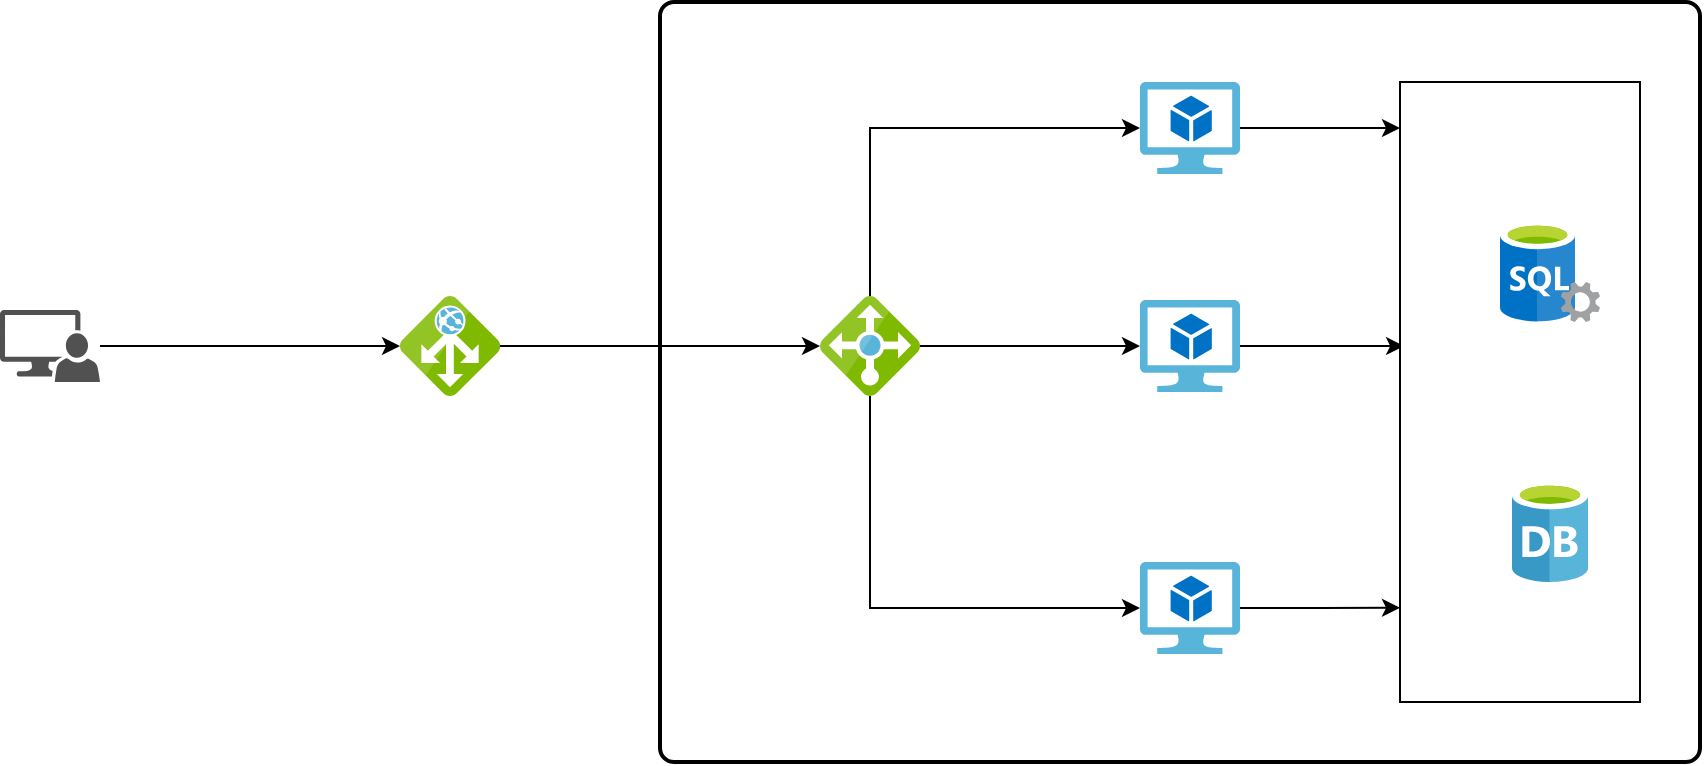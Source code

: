 <mxfile version="14.7.3" type="github">
  <diagram id="Os1iIlG3dWUhH4CzLGYW" name="Page-1">
    <mxGraphModel dx="1422" dy="794" grid="1" gridSize="10" guides="1" tooltips="1" connect="1" arrows="1" fold="1" page="1" pageScale="1" pageWidth="850" pageHeight="1100" math="0" shadow="0">
      <root>
        <mxCell id="0" />
        <mxCell id="1" parent="0" />
        <mxCell id="Zto3a8yAsUDIbS53m0-v-7" value="" style="rounded=1;whiteSpace=wrap;html=1;absoluteArcSize=1;arcSize=14;strokeWidth=2;shadow=0;" vertex="1" parent="1">
          <mxGeometry x="480" y="200" width="520" height="380" as="geometry" />
        </mxCell>
        <mxCell id="Zto3a8yAsUDIbS53m0-v-14" style="edgeStyle=orthogonalEdgeStyle;rounded=0;orthogonalLoop=1;jettySize=auto;html=1;" edge="1" parent="1" source="Zto3a8yAsUDIbS53m0-v-2" target="Zto3a8yAsUDIbS53m0-v-4">
          <mxGeometry relative="1" as="geometry" />
        </mxCell>
        <mxCell id="Zto3a8yAsUDIbS53m0-v-2" value="" style="pointerEvents=1;shadow=0;dashed=0;html=1;strokeColor=none;labelPosition=center;verticalLabelPosition=bottom;verticalAlign=top;align=center;fillColor=#515151;shape=mxgraph.mscae.system_center.admin_console" vertex="1" parent="1">
          <mxGeometry x="150" y="354" width="50" height="36" as="geometry" />
        </mxCell>
        <mxCell id="Zto3a8yAsUDIbS53m0-v-19" style="edgeStyle=orthogonalEdgeStyle;rounded=0;orthogonalLoop=1;jettySize=auto;html=1;" edge="1" parent="1" source="Zto3a8yAsUDIbS53m0-v-4" target="Zto3a8yAsUDIbS53m0-v-8">
          <mxGeometry relative="1" as="geometry" />
        </mxCell>
        <mxCell id="Zto3a8yAsUDIbS53m0-v-4" value="" style="aspect=fixed;html=1;points=[];align=center;image;fontSize=12;image=img/lib/mscae/Application_Gateway.svg;" vertex="1" parent="1">
          <mxGeometry x="350" y="347" width="50" height="50" as="geometry" />
        </mxCell>
        <mxCell id="Zto3a8yAsUDIbS53m0-v-16" style="edgeStyle=orthogonalEdgeStyle;rounded=0;orthogonalLoop=1;jettySize=auto;html=1;" edge="1" parent="1" source="Zto3a8yAsUDIbS53m0-v-8" target="Zto3a8yAsUDIbS53m0-v-9">
          <mxGeometry relative="1" as="geometry">
            <Array as="points">
              <mxPoint x="585" y="263" />
            </Array>
          </mxGeometry>
        </mxCell>
        <mxCell id="Zto3a8yAsUDIbS53m0-v-17" style="edgeStyle=orthogonalEdgeStyle;rounded=0;orthogonalLoop=1;jettySize=auto;html=1;" edge="1" parent="1" source="Zto3a8yAsUDIbS53m0-v-8" target="Zto3a8yAsUDIbS53m0-v-10">
          <mxGeometry relative="1" as="geometry" />
        </mxCell>
        <mxCell id="Zto3a8yAsUDIbS53m0-v-18" style="edgeStyle=orthogonalEdgeStyle;rounded=0;orthogonalLoop=1;jettySize=auto;html=1;" edge="1" parent="1" source="Zto3a8yAsUDIbS53m0-v-8" target="Zto3a8yAsUDIbS53m0-v-11">
          <mxGeometry relative="1" as="geometry">
            <Array as="points">
              <mxPoint x="585" y="503" />
            </Array>
          </mxGeometry>
        </mxCell>
        <mxCell id="Zto3a8yAsUDIbS53m0-v-8" value="" style="aspect=fixed;html=1;points=[];align=center;image;fontSize=12;image=img/lib/mscae/Load_Balancer_feature.svg;" vertex="1" parent="1">
          <mxGeometry x="560" y="347" width="50" height="50" as="geometry" />
        </mxCell>
        <mxCell id="Zto3a8yAsUDIbS53m0-v-25" style="edgeStyle=orthogonalEdgeStyle;rounded=0;orthogonalLoop=1;jettySize=auto;html=1;" edge="1" parent="1" source="Zto3a8yAsUDIbS53m0-v-9" target="Zto3a8yAsUDIbS53m0-v-22">
          <mxGeometry relative="1" as="geometry">
            <Array as="points">
              <mxPoint x="850" y="263" />
              <mxPoint x="850" y="263" />
            </Array>
          </mxGeometry>
        </mxCell>
        <mxCell id="Zto3a8yAsUDIbS53m0-v-9" value="" style="aspect=fixed;html=1;points=[];align=center;image;fontSize=12;image=img/lib/mscae/Virtual_Machine_2.svg;" vertex="1" parent="1">
          <mxGeometry x="720" y="240" width="50" height="46" as="geometry" />
        </mxCell>
        <mxCell id="Zto3a8yAsUDIbS53m0-v-26" style="edgeStyle=orthogonalEdgeStyle;rounded=0;orthogonalLoop=1;jettySize=auto;html=1;entryX=0.017;entryY=0.426;entryDx=0;entryDy=0;entryPerimeter=0;" edge="1" parent="1" source="Zto3a8yAsUDIbS53m0-v-10" target="Zto3a8yAsUDIbS53m0-v-22">
          <mxGeometry relative="1" as="geometry" />
        </mxCell>
        <mxCell id="Zto3a8yAsUDIbS53m0-v-10" value="" style="aspect=fixed;html=1;points=[];align=center;image;fontSize=12;image=img/lib/mscae/Virtual_Machine_2.svg;" vertex="1" parent="1">
          <mxGeometry x="720" y="349" width="50" height="46" as="geometry" />
        </mxCell>
        <mxCell id="Zto3a8yAsUDIbS53m0-v-27" style="edgeStyle=orthogonalEdgeStyle;rounded=0;orthogonalLoop=1;jettySize=auto;html=1;entryX=0;entryY=0.848;entryDx=0;entryDy=0;entryPerimeter=0;" edge="1" parent="1" source="Zto3a8yAsUDIbS53m0-v-11" target="Zto3a8yAsUDIbS53m0-v-22">
          <mxGeometry relative="1" as="geometry" />
        </mxCell>
        <mxCell id="Zto3a8yAsUDIbS53m0-v-11" value="" style="aspect=fixed;html=1;points=[];align=center;image;fontSize=12;image=img/lib/mscae/Virtual_Machine_2.svg;" vertex="1" parent="1">
          <mxGeometry x="720" y="480" width="50" height="46" as="geometry" />
        </mxCell>
        <mxCell id="Zto3a8yAsUDIbS53m0-v-22" value="" style="verticalLabelPosition=bottom;verticalAlign=top;html=1;shape=mxgraph.basic.rect;fillColor2=none;strokeWidth=1;size=20;indent=5;shadow=0;" vertex="1" parent="1">
          <mxGeometry x="850" y="240" width="120" height="310" as="geometry" />
        </mxCell>
        <mxCell id="Zto3a8yAsUDIbS53m0-v-23" value="" style="aspect=fixed;html=1;points=[];align=center;image;fontSize=12;image=img/lib/mscae/SQL_Servers.svg;" vertex="1" parent="1">
          <mxGeometry x="900" y="310" width="50" height="50" as="geometry" />
        </mxCell>
        <mxCell id="Zto3a8yAsUDIbS53m0-v-24" value="" style="aspect=fixed;html=1;points=[];align=center;image;fontSize=12;image=img/lib/mscae/Database_General.svg;" vertex="1" parent="1">
          <mxGeometry x="906" y="440" width="38" height="50" as="geometry" />
        </mxCell>
      </root>
    </mxGraphModel>
  </diagram>
</mxfile>

